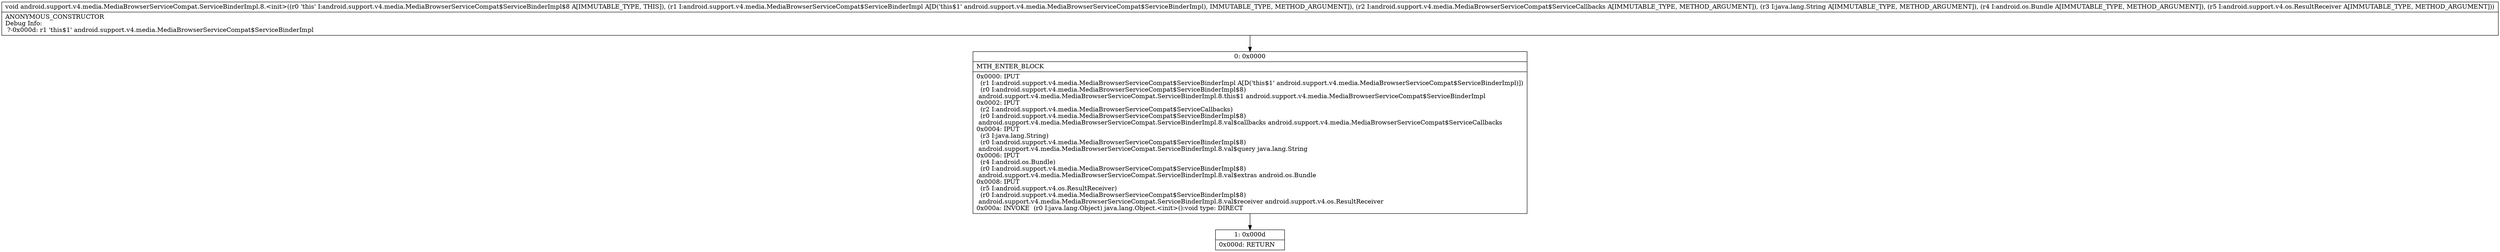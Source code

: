 digraph "CFG forandroid.support.v4.media.MediaBrowserServiceCompat.ServiceBinderImpl.8.\<init\>(Landroid\/support\/v4\/media\/MediaBrowserServiceCompat$ServiceBinderImpl;Landroid\/support\/v4\/media\/MediaBrowserServiceCompat$ServiceCallbacks;Ljava\/lang\/String;Landroid\/os\/Bundle;Landroid\/support\/v4\/os\/ResultReceiver;)V" {
Node_0 [shape=record,label="{0\:\ 0x0000|MTH_ENTER_BLOCK\l|0x0000: IPUT  \l  (r1 I:android.support.v4.media.MediaBrowserServiceCompat$ServiceBinderImpl A[D('this$1' android.support.v4.media.MediaBrowserServiceCompat$ServiceBinderImpl)])\l  (r0 I:android.support.v4.media.MediaBrowserServiceCompat$ServiceBinderImpl$8)\l android.support.v4.media.MediaBrowserServiceCompat.ServiceBinderImpl.8.this$1 android.support.v4.media.MediaBrowserServiceCompat$ServiceBinderImpl \l0x0002: IPUT  \l  (r2 I:android.support.v4.media.MediaBrowserServiceCompat$ServiceCallbacks)\l  (r0 I:android.support.v4.media.MediaBrowserServiceCompat$ServiceBinderImpl$8)\l android.support.v4.media.MediaBrowserServiceCompat.ServiceBinderImpl.8.val$callbacks android.support.v4.media.MediaBrowserServiceCompat$ServiceCallbacks \l0x0004: IPUT  \l  (r3 I:java.lang.String)\l  (r0 I:android.support.v4.media.MediaBrowserServiceCompat$ServiceBinderImpl$8)\l android.support.v4.media.MediaBrowserServiceCompat.ServiceBinderImpl.8.val$query java.lang.String \l0x0006: IPUT  \l  (r4 I:android.os.Bundle)\l  (r0 I:android.support.v4.media.MediaBrowserServiceCompat$ServiceBinderImpl$8)\l android.support.v4.media.MediaBrowserServiceCompat.ServiceBinderImpl.8.val$extras android.os.Bundle \l0x0008: IPUT  \l  (r5 I:android.support.v4.os.ResultReceiver)\l  (r0 I:android.support.v4.media.MediaBrowserServiceCompat$ServiceBinderImpl$8)\l android.support.v4.media.MediaBrowserServiceCompat.ServiceBinderImpl.8.val$receiver android.support.v4.os.ResultReceiver \l0x000a: INVOKE  (r0 I:java.lang.Object) java.lang.Object.\<init\>():void type: DIRECT \l}"];
Node_1 [shape=record,label="{1\:\ 0x000d|0x000d: RETURN   \l}"];
MethodNode[shape=record,label="{void android.support.v4.media.MediaBrowserServiceCompat.ServiceBinderImpl.8.\<init\>((r0 'this' I:android.support.v4.media.MediaBrowserServiceCompat$ServiceBinderImpl$8 A[IMMUTABLE_TYPE, THIS]), (r1 I:android.support.v4.media.MediaBrowserServiceCompat$ServiceBinderImpl A[D('this$1' android.support.v4.media.MediaBrowserServiceCompat$ServiceBinderImpl), IMMUTABLE_TYPE, METHOD_ARGUMENT]), (r2 I:android.support.v4.media.MediaBrowserServiceCompat$ServiceCallbacks A[IMMUTABLE_TYPE, METHOD_ARGUMENT]), (r3 I:java.lang.String A[IMMUTABLE_TYPE, METHOD_ARGUMENT]), (r4 I:android.os.Bundle A[IMMUTABLE_TYPE, METHOD_ARGUMENT]), (r5 I:android.support.v4.os.ResultReceiver A[IMMUTABLE_TYPE, METHOD_ARGUMENT]))  | ANONYMOUS_CONSTRUCTOR\lDebug Info:\l  ?\-0x000d: r1 'this$1' android.support.v4.media.MediaBrowserServiceCompat$ServiceBinderImpl\l}"];
MethodNode -> Node_0;
Node_0 -> Node_1;
}

